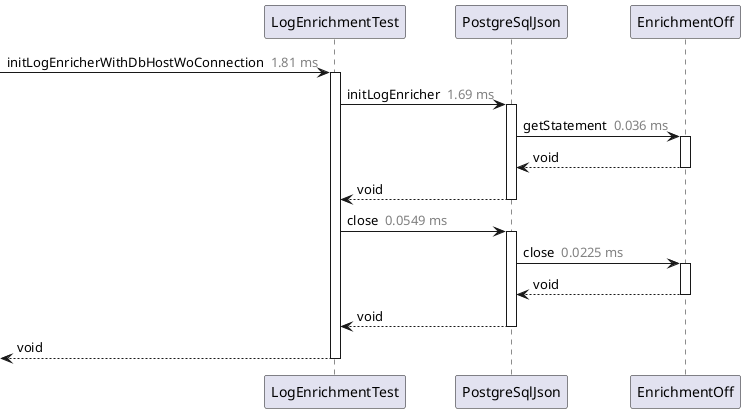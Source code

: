 @startuml

participant LogEnrichmentTest as "LogEnrichmentTest"
participant PostgreSqlJson as "PostgreSqlJson"
participant EnrichmentOff as "EnrichmentOff"
  [->LogEnrichmentTest: initLogEnricherWithDbHostWoConnection <color:gray> 1.81 ms</color>
  activate LogEnrichmentTest
    LogEnrichmentTest->PostgreSqlJson: initLogEnricher <color:gray> 1.69 ms</color>
    activate PostgreSqlJson
      PostgreSqlJson->EnrichmentOff: getStatement <color:gray> 0.036 ms</color>
      activate EnrichmentOff
      PostgreSqlJson<--EnrichmentOff: void
      deactivate EnrichmentOff
    LogEnrichmentTest<--PostgreSqlJson: void
    deactivate PostgreSqlJson
    LogEnrichmentTest->PostgreSqlJson: close <color:gray> 0.0549 ms</color>
    activate PostgreSqlJson
      PostgreSqlJson->EnrichmentOff: close <color:gray> 0.0225 ms</color>
      activate EnrichmentOff
      PostgreSqlJson<--EnrichmentOff: void
      deactivate EnrichmentOff
    LogEnrichmentTest<--PostgreSqlJson: void
    deactivate PostgreSqlJson
  [<--LogEnrichmentTest: void
  deactivate LogEnrichmentTest
@enduml